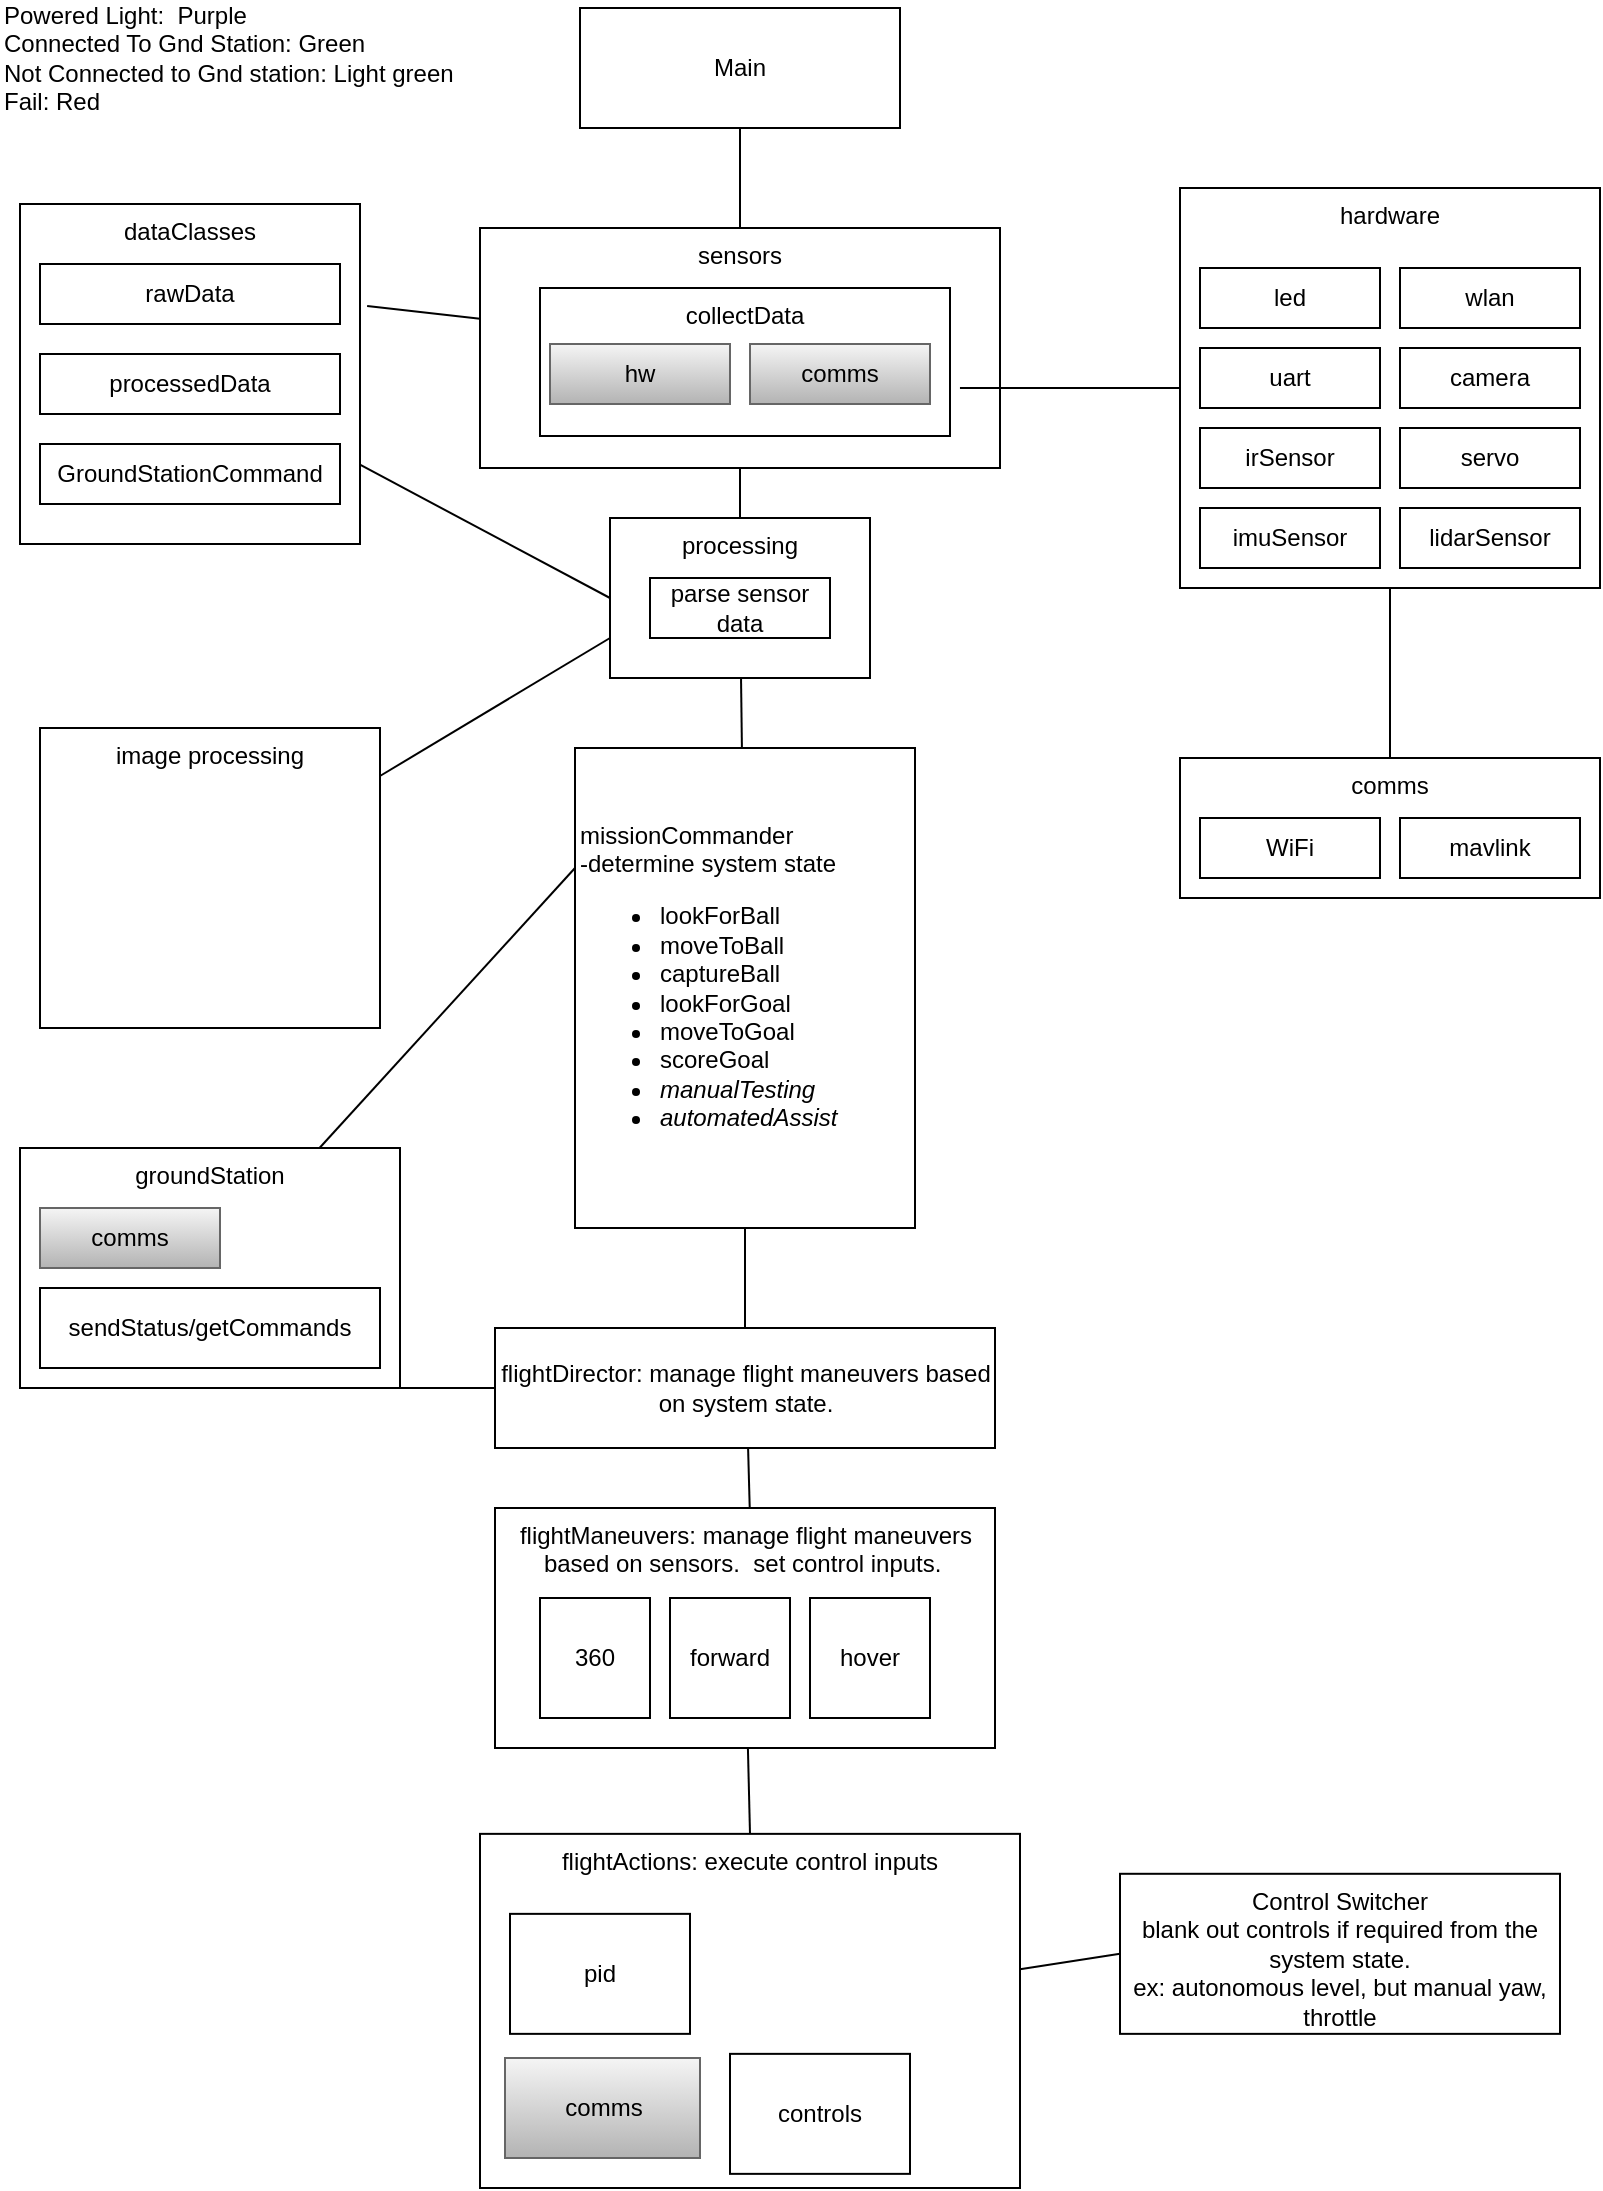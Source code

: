 <mxfile>
    <diagram id="Q7u4f5cjRTNcx4XCTTsZ" name="Page-1">
        <mxGraphModel dx="793" dy="871" grid="1" gridSize="10" guides="1" tooltips="1" connect="1" arrows="1" fold="1" page="1" pageScale="1" pageWidth="850" pageHeight="1100" math="0" shadow="0">
            <root>
                <mxCell id="0"/>
                <mxCell id="1" parent="0"/>
                <mxCell id="8" value="" style="edgeStyle=none;html=1;endArrow=none;endFill=0;exitX=0.5;exitY=1;exitDx=0;exitDy=0;entryX=0.5;entryY=0;entryDx=0;entryDy=0;" parent="1" source="2" target="17" edge="1">
                    <mxGeometry relative="1" as="geometry">
                        <mxPoint x="349.31" y="180" as="sourcePoint"/>
                    </mxGeometry>
                </mxCell>
                <mxCell id="2" value="Main" style="rounded=0;whiteSpace=wrap;html=1;" parent="1" vertex="1">
                    <mxGeometry x="300" y="10" width="160" height="60" as="geometry"/>
                </mxCell>
                <mxCell id="9" value="" style="edgeStyle=none;html=1;endArrow=none;endFill=0;exitX=0.5;exitY=1;exitDx=0;exitDy=0;" parent="1" source="3" edge="1">
                    <mxGeometry relative="1" as="geometry">
                        <mxPoint x="398" y="622.93" as="sourcePoint"/>
                        <mxPoint x="382.5" y="672.93" as="targetPoint"/>
                    </mxGeometry>
                </mxCell>
                <mxCell id="3" value="missionCommander&lt;br&gt;-determine system state&lt;br&gt;&lt;ul&gt;&lt;li&gt;lookForBall&lt;/li&gt;&lt;li&gt;moveToBall&lt;/li&gt;&lt;li&gt;captureBall&lt;/li&gt;&lt;li&gt;lookForGoal&lt;/li&gt;&lt;li&gt;moveToGoal&lt;/li&gt;&lt;li&gt;scoreGoal&lt;/li&gt;&lt;li&gt;&lt;i&gt;manualTesting&lt;/i&gt;&lt;/li&gt;&lt;li&gt;&lt;i&gt;automatedAssist&lt;/i&gt;&lt;/li&gt;&lt;/ul&gt;" style="rounded=0;whiteSpace=wrap;html=1;align=left;" parent="1" vertex="1">
                    <mxGeometry x="297.5" y="380" width="170" height="240" as="geometry"/>
                </mxCell>
                <mxCell id="41" style="edgeStyle=none;html=1;entryX=0.5;entryY=0;entryDx=0;entryDy=0;endArrow=none;endFill=0;" parent="1" edge="1">
                    <mxGeometry relative="1" as="geometry">
                        <mxPoint x="383.315" y="702.93" as="sourcePoint"/>
                        <mxPoint x="385" y="765" as="targetPoint"/>
                    </mxGeometry>
                </mxCell>
                <mxCell id="48" style="edgeStyle=none;html=1;entryX=0.75;entryY=1;entryDx=0;entryDy=0;fontColor=#000000;endArrow=none;endFill=0;exitX=0;exitY=0.5;exitDx=0;exitDy=0;" parent="1" source="4" target="5" edge="1">
                    <mxGeometry relative="1" as="geometry"/>
                </mxCell>
                <mxCell id="4" value="flightDirector: manage flight maneuvers based on system state." style="rounded=0;whiteSpace=wrap;html=1;" parent="1" vertex="1">
                    <mxGeometry x="257.5" y="670.0" width="250" height="60" as="geometry"/>
                </mxCell>
                <mxCell id="47" style="edgeStyle=none;html=1;entryX=0;entryY=0.25;entryDx=0;entryDy=0;fontColor=#000000;endArrow=none;endFill=0;" parent="1" source="5" target="3" edge="1">
                    <mxGeometry relative="1" as="geometry"/>
                </mxCell>
                <mxCell id="5" value="groundStation" style="rounded=0;whiteSpace=wrap;html=1;verticalAlign=top;" parent="1" vertex="1">
                    <mxGeometry x="20" y="580" width="190" height="120" as="geometry"/>
                </mxCell>
                <mxCell id="63" style="edgeStyle=none;html=1;entryX=0;entryY=0.5;entryDx=0;entryDy=0;fontColor=#000000;endArrow=none;endFill=0;" parent="1" source="10" target="62" edge="1">
                    <mxGeometry relative="1" as="geometry"/>
                </mxCell>
                <mxCell id="10" value="flightActions: execute control inputs" style="rounded=0;whiteSpace=wrap;html=1;verticalAlign=top;" parent="1" vertex="1">
                    <mxGeometry x="250" y="922.93" width="270" height="177.07" as="geometry"/>
                </mxCell>
                <mxCell id="30" value="" style="edgeStyle=none;html=1;endArrow=none;endFill=0;entryX=0.5;entryY=0;entryDx=0;entryDy=0;" parent="1" source="11" target="10" edge="1">
                    <mxGeometry relative="1" as="geometry">
                        <mxPoint x="385" y="885" as="sourcePoint"/>
                    </mxGeometry>
                </mxCell>
                <mxCell id="11" value="flightManeuvers: manage flight maneuvers based on sensors.&amp;nbsp; set control inputs.&amp;nbsp;" style="rounded=0;whiteSpace=wrap;html=1;verticalAlign=top;" parent="1" vertex="1">
                    <mxGeometry x="257.5" y="760" width="250" height="120" as="geometry"/>
                </mxCell>
                <mxCell id="13" value="controls" style="rounded=0;whiteSpace=wrap;html=1;" parent="1" vertex="1">
                    <mxGeometry x="375" y="1032.93" width="90" height="60" as="geometry"/>
                </mxCell>
                <mxCell id="14" value="pid" style="rounded=0;whiteSpace=wrap;html=1;" parent="1" vertex="1">
                    <mxGeometry x="265" y="962.93" width="90" height="60" as="geometry"/>
                </mxCell>
                <mxCell id="15" value="360" style="rounded=0;whiteSpace=wrap;html=1;" parent="1" vertex="1">
                    <mxGeometry x="280" y="805" width="55" height="60" as="geometry"/>
                </mxCell>
                <mxCell id="16" value="forward" style="rounded=0;whiteSpace=wrap;html=1;" parent="1" vertex="1">
                    <mxGeometry x="345" y="805" width="60" height="60" as="geometry"/>
                </mxCell>
                <mxCell id="54" style="edgeStyle=none;html=1;entryX=0.5;entryY=0;entryDx=0;entryDy=0;fontColor=#000000;endArrow=none;endFill=0;" parent="1" source="17" target="49" edge="1">
                    <mxGeometry relative="1" as="geometry"/>
                </mxCell>
                <mxCell id="61" style="edgeStyle=none;html=1;entryX=1.021;entryY=0.3;entryDx=0;entryDy=0;entryPerimeter=0;fontColor=#000000;endArrow=none;endFill=0;" parent="1" source="17" target="55" edge="1">
                    <mxGeometry relative="1" as="geometry"/>
                </mxCell>
                <mxCell id="17" value="sensors" style="rounded=0;whiteSpace=wrap;html=1;verticalAlign=top;" parent="1" vertex="1">
                    <mxGeometry x="250" y="120" width="260" height="120" as="geometry"/>
                </mxCell>
                <mxCell id="39" style="edgeStyle=none;html=1;entryX=0.923;entryY=0.667;entryDx=0;entryDy=0;entryPerimeter=0;endArrow=none;endFill=0;" parent="1" source="20" target="17" edge="1">
                    <mxGeometry relative="1" as="geometry"/>
                </mxCell>
                <mxCell id="20" value="hardware" style="rounded=0;whiteSpace=wrap;html=1;verticalAlign=top;" parent="1" vertex="1">
                    <mxGeometry x="600" y="100" width="210" height="200" as="geometry"/>
                </mxCell>
                <mxCell id="21" value="led" style="rounded=0;whiteSpace=wrap;html=1;" parent="1" vertex="1">
                    <mxGeometry x="610" y="140" width="90" height="30" as="geometry"/>
                </mxCell>
                <mxCell id="22" value="wlan" style="rounded=0;whiteSpace=wrap;html=1;" parent="1" vertex="1">
                    <mxGeometry x="710" y="140" width="90" height="30" as="geometry"/>
                </mxCell>
                <mxCell id="23" value="uart" style="rounded=0;whiteSpace=wrap;html=1;" parent="1" vertex="1">
                    <mxGeometry x="610" y="180" width="90" height="30" as="geometry"/>
                </mxCell>
                <mxCell id="24" value="camera" style="rounded=0;whiteSpace=wrap;html=1;" parent="1" vertex="1">
                    <mxGeometry x="710" y="180" width="90" height="30" as="geometry"/>
                </mxCell>
                <mxCell id="25" value="irSensor" style="rounded=0;whiteSpace=wrap;html=1;" parent="1" vertex="1">
                    <mxGeometry x="610" y="220" width="90" height="30" as="geometry"/>
                </mxCell>
                <mxCell id="26" value="servo" style="rounded=0;whiteSpace=wrap;html=1;" parent="1" vertex="1">
                    <mxGeometry x="710" y="220" width="90" height="30" as="geometry"/>
                </mxCell>
                <mxCell id="28" value="imuSensor" style="rounded=0;whiteSpace=wrap;html=1;" parent="1" vertex="1">
                    <mxGeometry x="610" y="260" width="90" height="30" as="geometry"/>
                </mxCell>
                <mxCell id="29" value="hover" style="rounded=0;whiteSpace=wrap;html=1;" parent="1" vertex="1">
                    <mxGeometry x="415" y="805" width="60" height="60" as="geometry"/>
                </mxCell>
                <mxCell id="31" value="comms&lt;br&gt;" style="rounded=0;whiteSpace=wrap;html=1;verticalAlign=top;" parent="1" vertex="1">
                    <mxGeometry x="600" y="385" width="210" height="70" as="geometry"/>
                </mxCell>
                <mxCell id="32" value="WiFi&lt;span style=&quot;color: rgba(0 , 0 , 0 , 0) ; font-family: monospace ; font-size: 0px&quot;&gt;%3CmxGraphModel%3E%3Croot%3E%3CmxCell%20id%3D%220%22%2F%3E%3CmxCell%20id%3D%221%22%20parent%3D%220%22%2F%3E%3CmxCell%20id%3D%222%22%20value%3D%22servo%22%20style%3D%22rounded%3D0%3BwhiteSpace%3Dwrap%3Bhtml%3D1%3B%22%20vertex%3D%221%22%20parent%3D%221%22%3E%3CmxGeometry%20x%3D%22660%22%20y%3D%22290%22%20width%3D%2290%22%20height%3D%2230%22%20as%3D%22geometry%22%2F%3E%3C%2FmxCell%3E%3C%2Froot%3E%3C%2FmxGraphModel%3E&lt;/span&gt;" style="rounded=0;whiteSpace=wrap;html=1;" parent="1" vertex="1">
                    <mxGeometry x="610" y="415" width="90" height="30" as="geometry"/>
                </mxCell>
                <mxCell id="33" value="mavlink" style="rounded=0;whiteSpace=wrap;html=1;" parent="1" vertex="1">
                    <mxGeometry x="710" y="415" width="90" height="30" as="geometry"/>
                </mxCell>
                <mxCell id="35" value="collectData" style="rounded=0;whiteSpace=wrap;html=1;verticalAlign=top;" parent="1" vertex="1">
                    <mxGeometry x="280" y="150" width="205" height="74" as="geometry"/>
                </mxCell>
                <mxCell id="40" style="edgeStyle=none;html=1;entryX=0.5;entryY=0;entryDx=0;entryDy=0;endArrow=none;endFill=0;exitX=0.5;exitY=1;exitDx=0;exitDy=0;" parent="1" source="20" target="31" edge="1">
                    <mxGeometry relative="1" as="geometry">
                        <mxPoint x="610" y="182.282" as="sourcePoint"/>
                        <mxPoint x="449.98" y="140.04" as="targetPoint"/>
                    </mxGeometry>
                </mxCell>
                <mxCell id="42" value="sendStatus/getCommands" style="rounded=0;whiteSpace=wrap;html=1;" parent="1" vertex="1">
                    <mxGeometry x="30" y="650" width="170" height="40" as="geometry"/>
                </mxCell>
                <mxCell id="43" value="comms" style="rounded=0;whiteSpace=wrap;html=1;fillColor=#f5f5f5;strokeColor=#666666;gradientColor=#b3b3b3;fontColor=#000000;" parent="1" vertex="1">
                    <mxGeometry x="30" y="610" width="90" height="30" as="geometry"/>
                </mxCell>
                <mxCell id="44" value="hw" style="rounded=0;whiteSpace=wrap;html=1;fillColor=#f5f5f5;strokeColor=#666666;gradientColor=#b3b3b3;fontColor=#000000;" parent="1" vertex="1">
                    <mxGeometry x="285" y="178" width="90" height="30" as="geometry"/>
                </mxCell>
                <mxCell id="45" value="comms" style="rounded=0;whiteSpace=wrap;html=1;fillColor=#f5f5f5;strokeColor=#666666;gradientColor=#b3b3b3;fontColor=#000000;" parent="1" vertex="1">
                    <mxGeometry x="385" y="178" width="90" height="30" as="geometry"/>
                </mxCell>
                <mxCell id="46" value="comms" style="rounded=0;whiteSpace=wrap;html=1;fillColor=#f5f5f5;strokeColor=#666666;gradientColor=#b3b3b3;fontColor=#000000;" parent="1" vertex="1">
                    <mxGeometry x="262.5" y="1035" width="97.5" height="50" as="geometry"/>
                </mxCell>
                <mxCell id="60" value="" style="edgeStyle=none;html=1;fontColor=#000000;endArrow=none;endFill=0;" parent="1" source="49" target="3" edge="1">
                    <mxGeometry relative="1" as="geometry"/>
                </mxCell>
                <mxCell id="49" value="processing" style="rounded=0;whiteSpace=wrap;html=1;verticalAlign=top;" parent="1" vertex="1">
                    <mxGeometry x="315" y="265" width="130" height="80" as="geometry"/>
                </mxCell>
                <mxCell id="53" value="parse sensor data" style="rounded=0;whiteSpace=wrap;html=1;" parent="1" vertex="1">
                    <mxGeometry x="335" y="295" width="90" height="30" as="geometry"/>
                </mxCell>
                <mxCell id="59" style="edgeStyle=none;html=1;entryX=0;entryY=0.5;entryDx=0;entryDy=0;fontColor=#000000;endArrow=none;endFill=0;" parent="1" source="55" target="49" edge="1">
                    <mxGeometry relative="1" as="geometry"/>
                </mxCell>
                <mxCell id="55" value="dataClasses" style="rounded=0;whiteSpace=wrap;html=1;verticalAlign=top;" parent="1" vertex="1">
                    <mxGeometry x="20" y="108" width="170" height="170" as="geometry"/>
                </mxCell>
                <mxCell id="56" value="rawData" style="rounded=0;whiteSpace=wrap;html=1;" parent="1" vertex="1">
                    <mxGeometry x="30" y="138" width="150" height="30" as="geometry"/>
                </mxCell>
                <mxCell id="57" value="processedData" style="rounded=0;whiteSpace=wrap;html=1;" parent="1" vertex="1">
                    <mxGeometry x="30" y="183" width="150" height="30" as="geometry"/>
                </mxCell>
                <mxCell id="58" value="GroundStationCommand" style="rounded=0;whiteSpace=wrap;html=1;" parent="1" vertex="1">
                    <mxGeometry x="30" y="228" width="150" height="30" as="geometry"/>
                </mxCell>
                <mxCell id="62" value="Control Switcher&lt;br&gt;blank out controls if required from the system state.&lt;br&gt;ex: autonomous level, but manual yaw, throttle" style="rounded=0;whiteSpace=wrap;html=1;verticalAlign=top;" parent="1" vertex="1">
                    <mxGeometry x="570" y="942.9" width="220" height="80.03" as="geometry"/>
                </mxCell>
                <mxCell id="65" style="edgeStyle=none;html=1;entryX=0;entryY=0.75;entryDx=0;entryDy=0;fontColor=#000000;endArrow=none;endFill=0;" parent="1" source="64" target="49" edge="1">
                    <mxGeometry relative="1" as="geometry"/>
                </mxCell>
                <mxCell id="64" value="image processing" style="rounded=0;whiteSpace=wrap;html=1;verticalAlign=top;" parent="1" vertex="1">
                    <mxGeometry x="30" y="370" width="170" height="150" as="geometry"/>
                </mxCell>
                <mxCell id="66" value="lidarSensor" style="rounded=0;whiteSpace=wrap;html=1;" vertex="1" parent="1">
                    <mxGeometry x="710" y="260" width="90" height="30" as="geometry"/>
                </mxCell>
                <mxCell id="CNrXOmuiP04KgK6dPjY7-66" value="Powered Light:&amp;nbsp; Purple&lt;br&gt;Connected To Gnd Station: Green&lt;br&gt;Not Connected to Gnd station: Light green&lt;br&gt;Fail: Red" style="text;html=1;strokeColor=none;fillColor=none;align=left;verticalAlign=middle;whiteSpace=wrap;rounded=0;" vertex="1" parent="1">
                    <mxGeometry x="10" y="20" width="240" height="30" as="geometry"/>
                </mxCell>
            </root>
        </mxGraphModel>
    </diagram>
</mxfile>